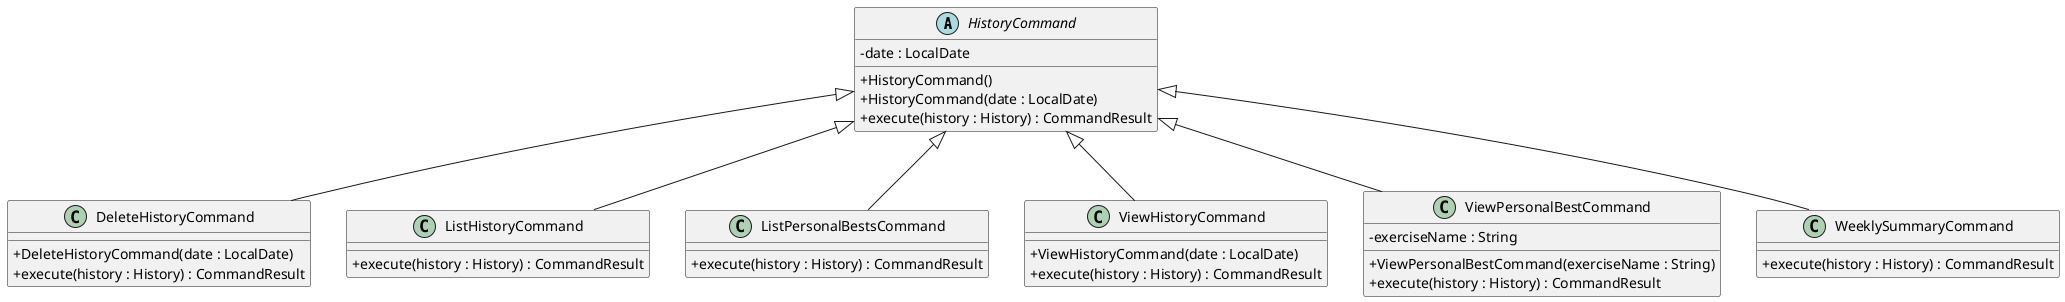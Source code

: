 @startuml
skinparam classAttributeIconSize 0

abstract class HistoryCommand {
    - date : LocalDate
    + HistoryCommand()
    + HistoryCommand(date : LocalDate)
    + execute(history : History) : CommandResult
}

class DeleteHistoryCommand {
    + DeleteHistoryCommand(date : LocalDate)
    + execute(history : History) : CommandResult
}

class ListHistoryCommand {
    + execute(history : History) : CommandResult
}

class ListPersonalBestsCommand {
    + execute(history : History) : CommandResult
}

class ViewHistoryCommand {
    + ViewHistoryCommand(date : LocalDate)
    + execute(history : History) : CommandResult
}

class ViewPersonalBestCommand {
    - exerciseName : String
    + ViewPersonalBestCommand(exerciseName : String)
    + execute(history : History) : CommandResult
}

class WeeklySummaryCommand {
    + execute(history : History) : CommandResult
}

HistoryCommand <|-- DeleteHistoryCommand
HistoryCommand <|-- ListHistoryCommand
HistoryCommand <|-- ListPersonalBestsCommand
HistoryCommand <|-- ViewHistoryCommand
HistoryCommand <|-- ViewPersonalBestCommand
HistoryCommand <|-- WeeklySummaryCommand
@enduml

